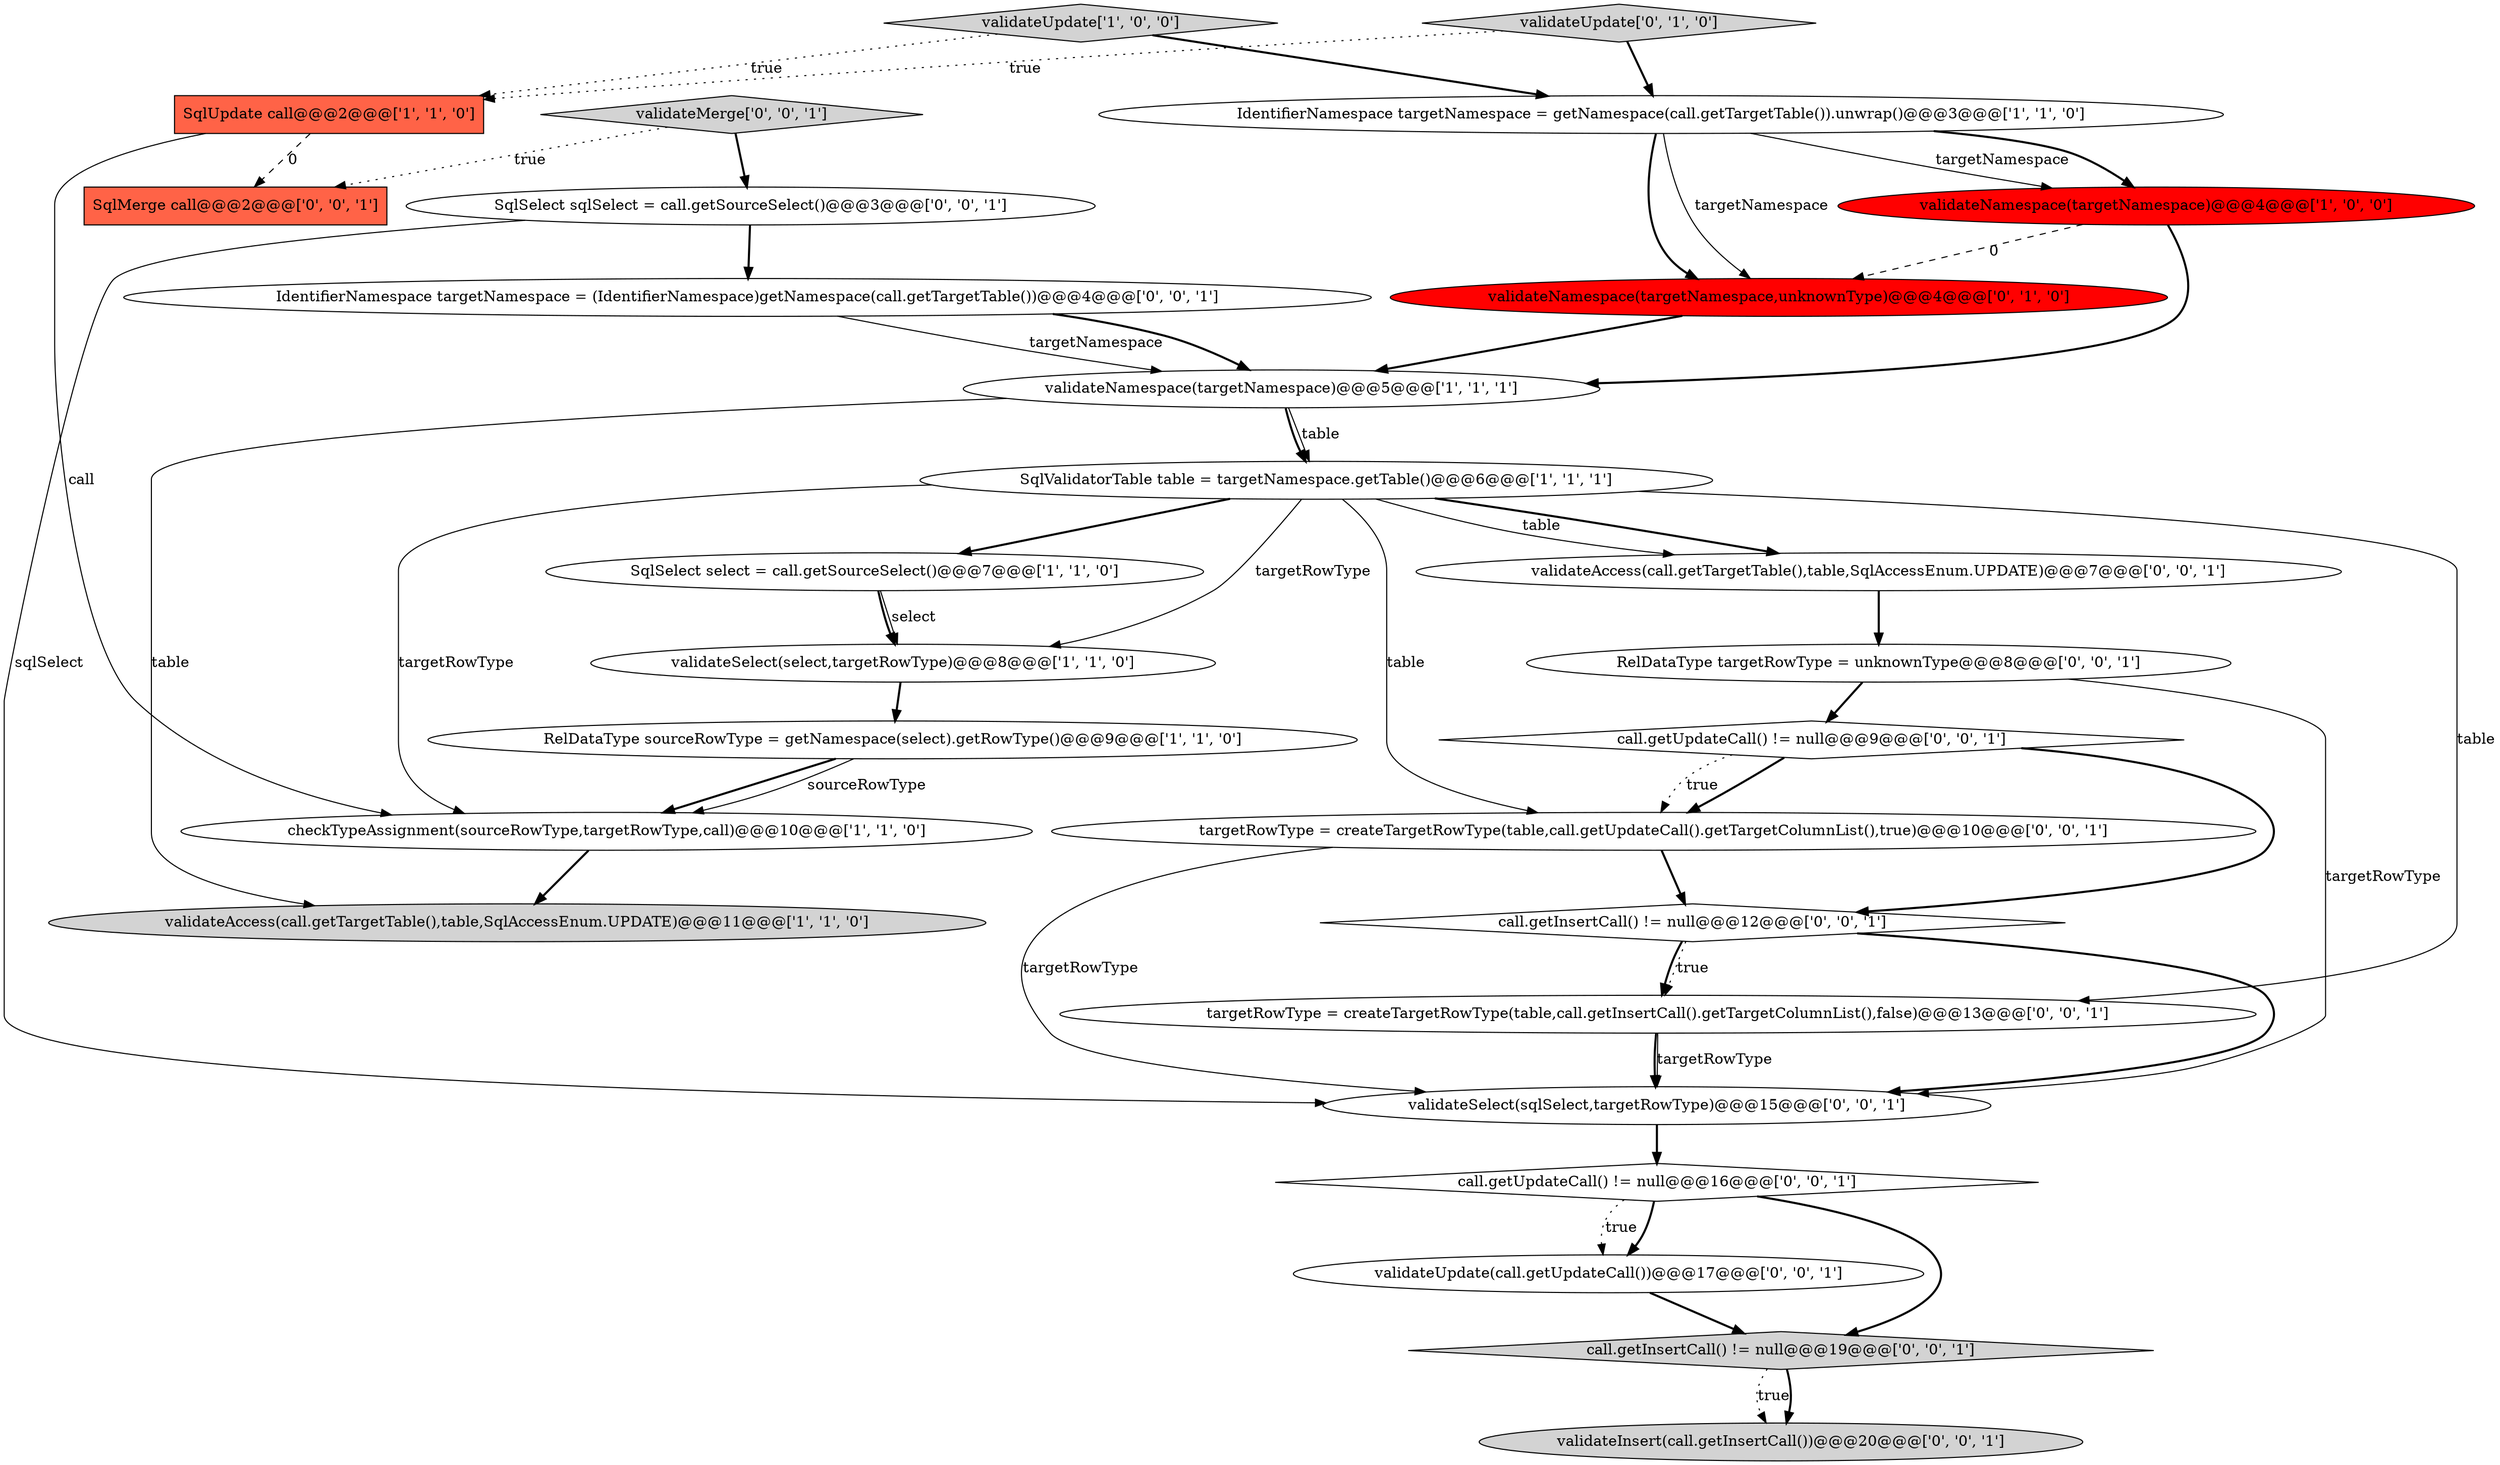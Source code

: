 digraph {
21 [style = filled, label = "validateAccess(call.getTargetTable(),table,SqlAccessEnum.UPDATE)@@@7@@@['0', '0', '1']", fillcolor = white, shape = ellipse image = "AAA0AAABBB3BBB"];
5 [style = filled, label = "validateSelect(select,targetRowType)@@@8@@@['1', '1', '0']", fillcolor = white, shape = ellipse image = "AAA0AAABBB1BBB"];
6 [style = filled, label = "checkTypeAssignment(sourceRowType,targetRowType,call)@@@10@@@['1', '1', '0']", fillcolor = white, shape = ellipse image = "AAA0AAABBB1BBB"];
2 [style = filled, label = "SqlSelect select = call.getSourceSelect()@@@7@@@['1', '1', '0']", fillcolor = white, shape = ellipse image = "AAA0AAABBB1BBB"];
15 [style = filled, label = "validateUpdate(call.getUpdateCall())@@@17@@@['0', '0', '1']", fillcolor = white, shape = ellipse image = "AAA0AAABBB3BBB"];
8 [style = filled, label = "validateAccess(call.getTargetTable(),table,SqlAccessEnum.UPDATE)@@@11@@@['1', '1', '0']", fillcolor = lightgray, shape = ellipse image = "AAA0AAABBB1BBB"];
3 [style = filled, label = "IdentifierNamespace targetNamespace = getNamespace(call.getTargetTable()).unwrap()@@@3@@@['1', '1', '0']", fillcolor = white, shape = ellipse image = "AAA0AAABBB1BBB"];
0 [style = filled, label = "validateNamespace(targetNamespace)@@@5@@@['1', '1', '1']", fillcolor = white, shape = ellipse image = "AAA0AAABBB1BBB"];
14 [style = filled, label = "validateInsert(call.getInsertCall())@@@20@@@['0', '0', '1']", fillcolor = lightgray, shape = ellipse image = "AAA0AAABBB3BBB"];
23 [style = filled, label = "validateMerge['0', '0', '1']", fillcolor = lightgray, shape = diamond image = "AAA0AAABBB3BBB"];
18 [style = filled, label = "call.getInsertCall() != null@@@12@@@['0', '0', '1']", fillcolor = white, shape = diamond image = "AAA0AAABBB3BBB"];
7 [style = filled, label = "validateUpdate['1', '0', '0']", fillcolor = lightgray, shape = diamond image = "AAA0AAABBB1BBB"];
17 [style = filled, label = "targetRowType = createTargetRowType(table,call.getInsertCall().getTargetColumnList(),false)@@@13@@@['0', '0', '1']", fillcolor = white, shape = ellipse image = "AAA0AAABBB3BBB"];
22 [style = filled, label = "call.getUpdateCall() != null@@@16@@@['0', '0', '1']", fillcolor = white, shape = diamond image = "AAA0AAABBB3BBB"];
9 [style = filled, label = "SqlUpdate call@@@2@@@['1', '1', '0']", fillcolor = tomato, shape = box image = "AAA0AAABBB1BBB"];
24 [style = filled, label = "call.getUpdateCall() != null@@@9@@@['0', '0', '1']", fillcolor = white, shape = diamond image = "AAA0AAABBB3BBB"];
10 [style = filled, label = "RelDataType sourceRowType = getNamespace(select).getRowType()@@@9@@@['1', '1', '0']", fillcolor = white, shape = ellipse image = "AAA0AAABBB1BBB"];
4 [style = filled, label = "SqlValidatorTable table = targetNamespace.getTable()@@@6@@@['1', '1', '1']", fillcolor = white, shape = ellipse image = "AAA0AAABBB1BBB"];
13 [style = filled, label = "IdentifierNamespace targetNamespace = (IdentifierNamespace)getNamespace(call.getTargetTable())@@@4@@@['0', '0', '1']", fillcolor = white, shape = ellipse image = "AAA0AAABBB3BBB"];
16 [style = filled, label = "validateSelect(sqlSelect,targetRowType)@@@15@@@['0', '0', '1']", fillcolor = white, shape = ellipse image = "AAA0AAABBB3BBB"];
27 [style = filled, label = "call.getInsertCall() != null@@@19@@@['0', '0', '1']", fillcolor = lightgray, shape = diamond image = "AAA0AAABBB3BBB"];
25 [style = filled, label = "SqlMerge call@@@2@@@['0', '0', '1']", fillcolor = tomato, shape = box image = "AAA0AAABBB3BBB"];
12 [style = filled, label = "validateNamespace(targetNamespace,unknownType)@@@4@@@['0', '1', '0']", fillcolor = red, shape = ellipse image = "AAA1AAABBB2BBB"];
20 [style = filled, label = "SqlSelect sqlSelect = call.getSourceSelect()@@@3@@@['0', '0', '1']", fillcolor = white, shape = ellipse image = "AAA0AAABBB3BBB"];
11 [style = filled, label = "validateUpdate['0', '1', '0']", fillcolor = lightgray, shape = diamond image = "AAA0AAABBB2BBB"];
26 [style = filled, label = "RelDataType targetRowType = unknownType@@@8@@@['0', '0', '1']", fillcolor = white, shape = ellipse image = "AAA0AAABBB3BBB"];
19 [style = filled, label = "targetRowType = createTargetRowType(table,call.getUpdateCall().getTargetColumnList(),true)@@@10@@@['0', '0', '1']", fillcolor = white, shape = ellipse image = "AAA0AAABBB3BBB"];
1 [style = filled, label = "validateNamespace(targetNamespace)@@@4@@@['1', '0', '0']", fillcolor = red, shape = ellipse image = "AAA1AAABBB1BBB"];
9->6 [style = solid, label="call"];
5->10 [style = bold, label=""];
27->14 [style = dotted, label="true"];
0->4 [style = solid, label="table"];
3->1 [style = solid, label="targetNamespace"];
26->16 [style = solid, label="targetRowType"];
19->18 [style = bold, label=""];
20->13 [style = bold, label=""];
24->19 [style = bold, label=""];
22->15 [style = bold, label=""];
23->20 [style = bold, label=""];
3->1 [style = bold, label=""];
4->19 [style = solid, label="table"];
19->16 [style = solid, label="targetRowType"];
27->14 [style = bold, label=""];
4->17 [style = solid, label="table"];
17->16 [style = solid, label="targetRowType"];
4->21 [style = bold, label=""];
18->17 [style = bold, label=""];
11->9 [style = dotted, label="true"];
4->5 [style = solid, label="targetRowType"];
1->0 [style = bold, label=""];
4->2 [style = bold, label=""];
3->12 [style = bold, label=""];
7->9 [style = dotted, label="true"];
16->22 [style = bold, label=""];
26->24 [style = bold, label=""];
12->0 [style = bold, label=""];
2->5 [style = solid, label="select"];
10->6 [style = bold, label=""];
24->18 [style = bold, label=""];
7->3 [style = bold, label=""];
1->12 [style = dashed, label="0"];
21->26 [style = bold, label=""];
22->27 [style = bold, label=""];
11->3 [style = bold, label=""];
0->4 [style = bold, label=""];
6->8 [style = bold, label=""];
13->0 [style = solid, label="targetNamespace"];
20->16 [style = solid, label="sqlSelect"];
9->25 [style = dashed, label="0"];
4->21 [style = solid, label="table"];
13->0 [style = bold, label=""];
24->19 [style = dotted, label="true"];
3->12 [style = solid, label="targetNamespace"];
18->17 [style = dotted, label="true"];
10->6 [style = solid, label="sourceRowType"];
15->27 [style = bold, label=""];
22->15 [style = dotted, label="true"];
4->6 [style = solid, label="targetRowType"];
23->25 [style = dotted, label="true"];
0->8 [style = solid, label="table"];
17->16 [style = bold, label=""];
2->5 [style = bold, label=""];
18->16 [style = bold, label=""];
}
